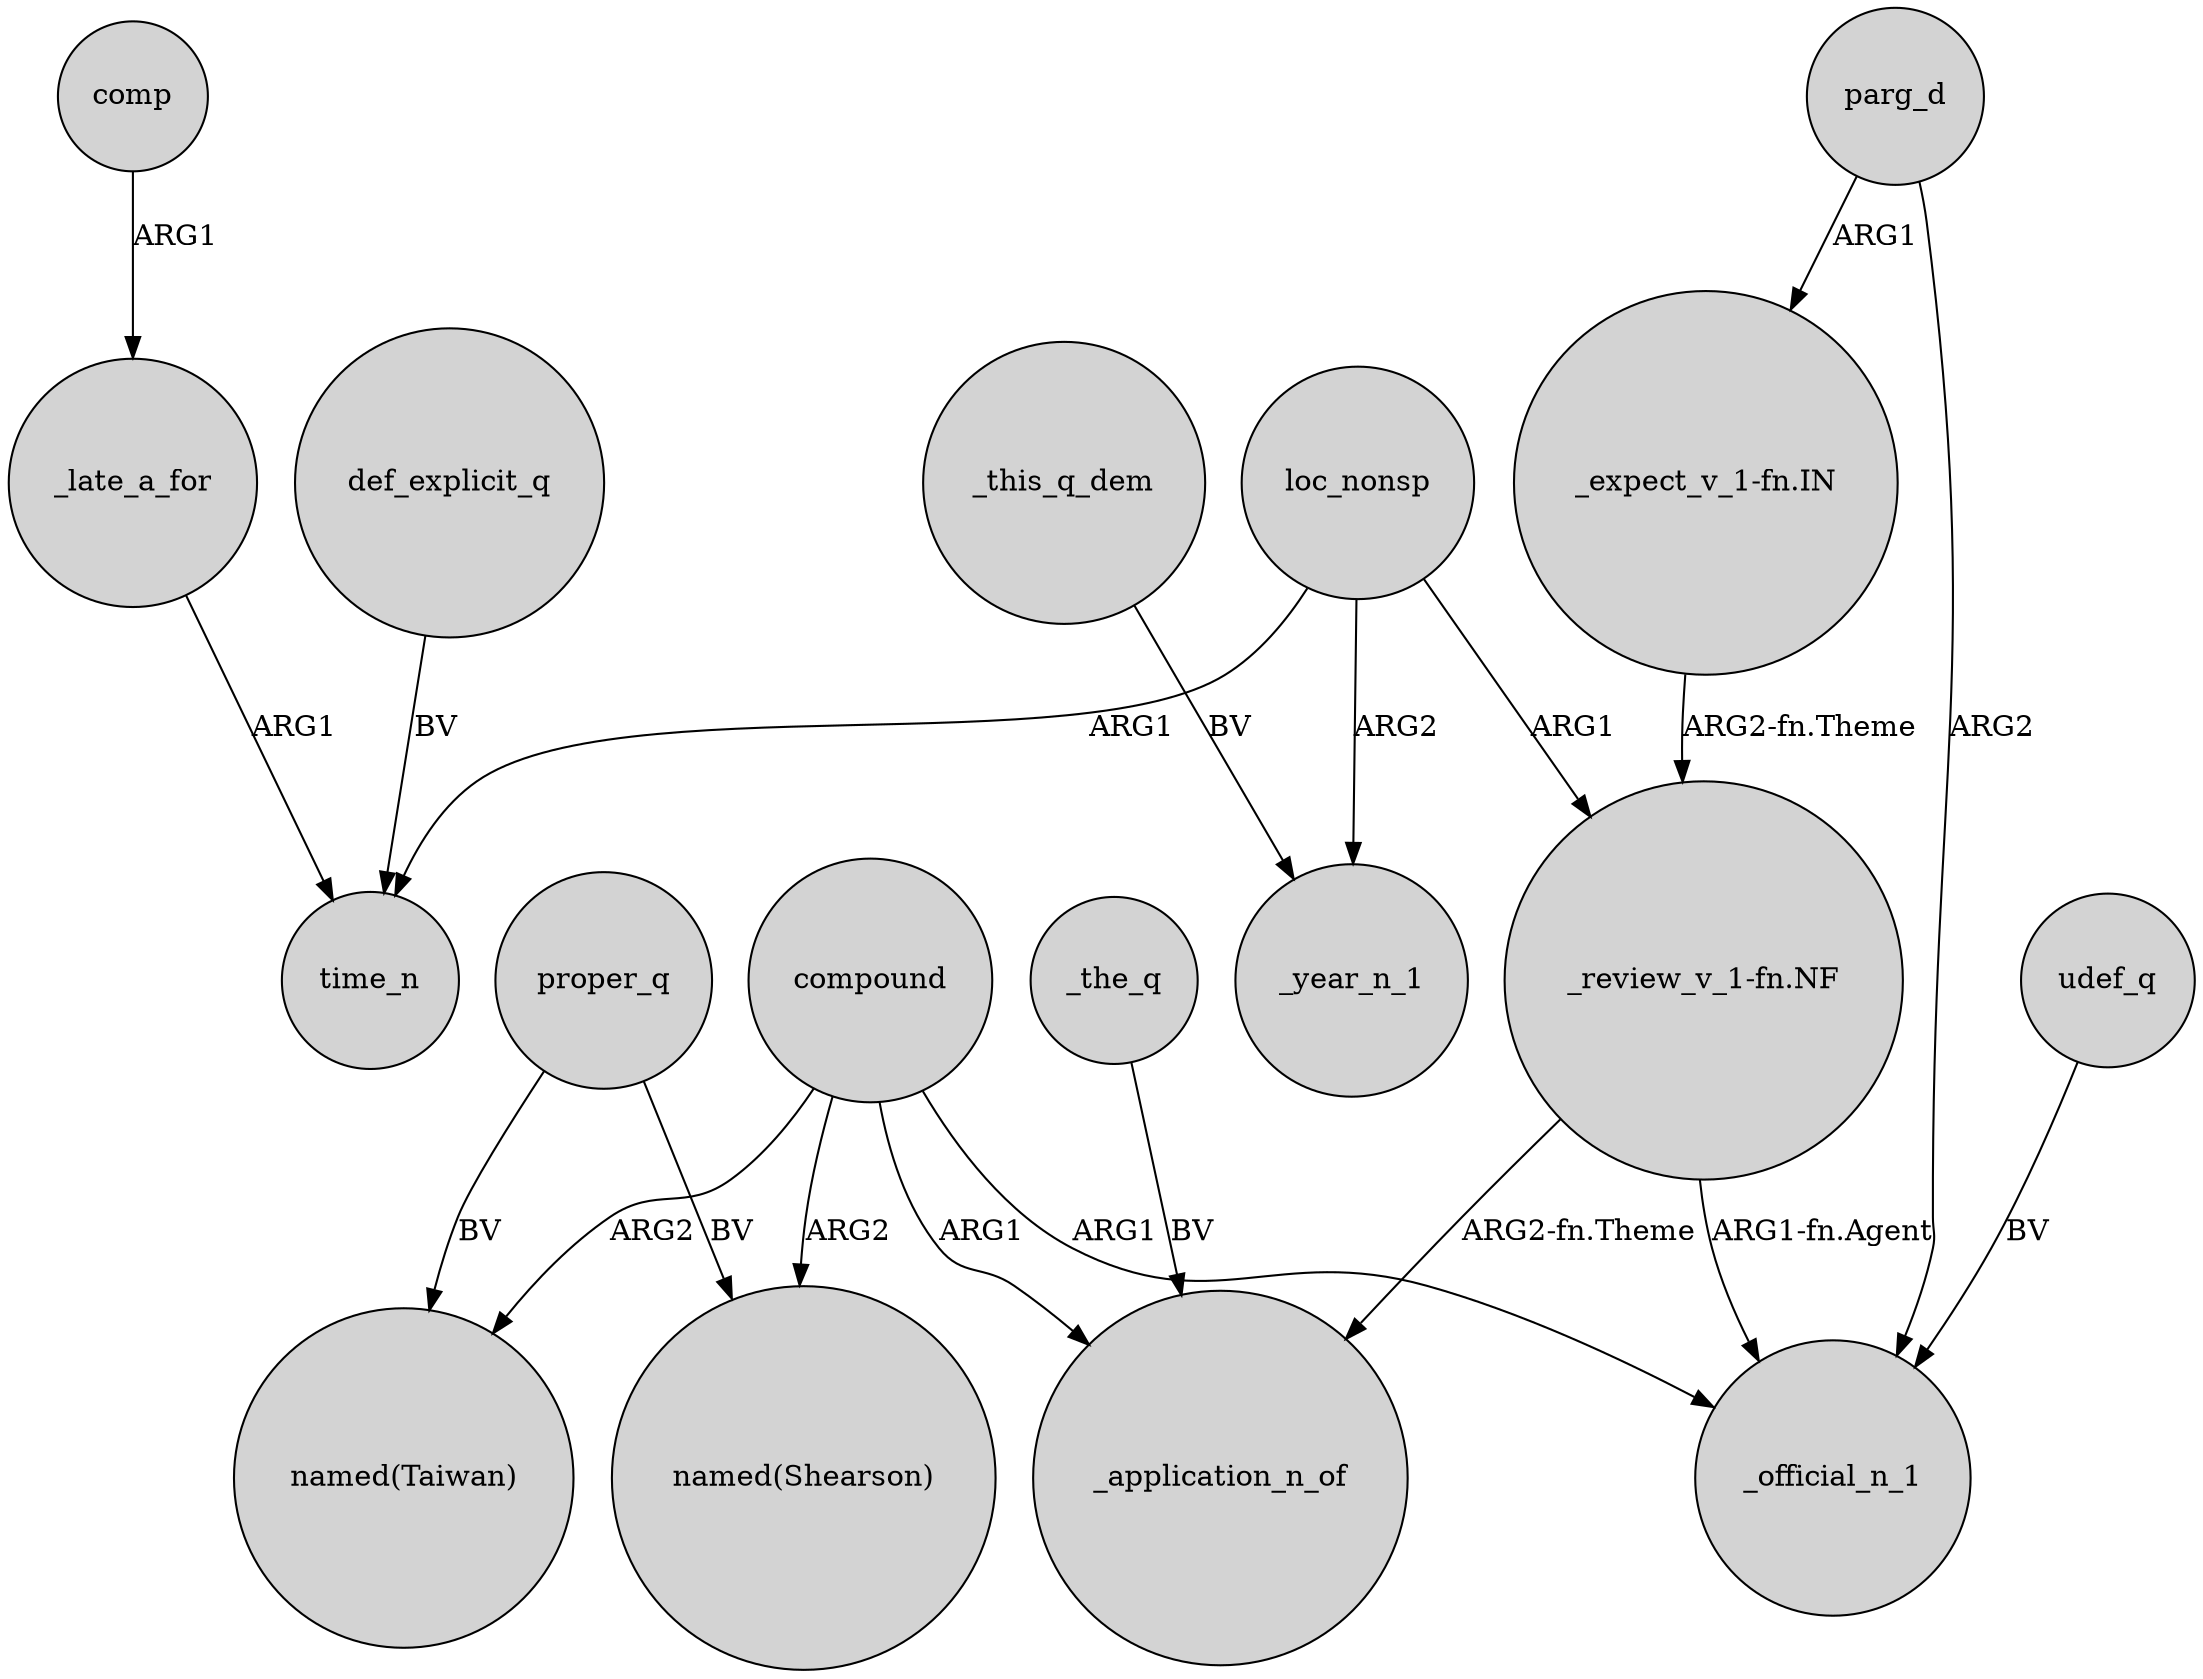 digraph {
	node [shape=circle style=filled]
	comp -> _late_a_for [label=ARG1]
	proper_q -> "named(Shearson)" [label=BV]
	def_explicit_q -> time_n [label=BV]
	"_review_v_1-fn.NF" -> _application_n_of [label="ARG2-fn.Theme"]
	loc_nonsp -> time_n [label=ARG1]
	parg_d -> _official_n_1 [label=ARG2]
	loc_nonsp -> "_review_v_1-fn.NF" [label=ARG1]
	compound -> _application_n_of [label=ARG1]
	udef_q -> _official_n_1 [label=BV]
	"_review_v_1-fn.NF" -> _official_n_1 [label="ARG1-fn.Agent"]
	parg_d -> "_expect_v_1-fn.IN" [label=ARG1]
	loc_nonsp -> _year_n_1 [label=ARG2]
	"_expect_v_1-fn.IN" -> "_review_v_1-fn.NF" [label="ARG2-fn.Theme"]
	compound -> _official_n_1 [label=ARG1]
	compound -> "named(Shearson)" [label=ARG2]
	proper_q -> "named(Taiwan)" [label=BV]
	_late_a_for -> time_n [label=ARG1]
	compound -> "named(Taiwan)" [label=ARG2]
	_the_q -> _application_n_of [label=BV]
	_this_q_dem -> _year_n_1 [label=BV]
}
